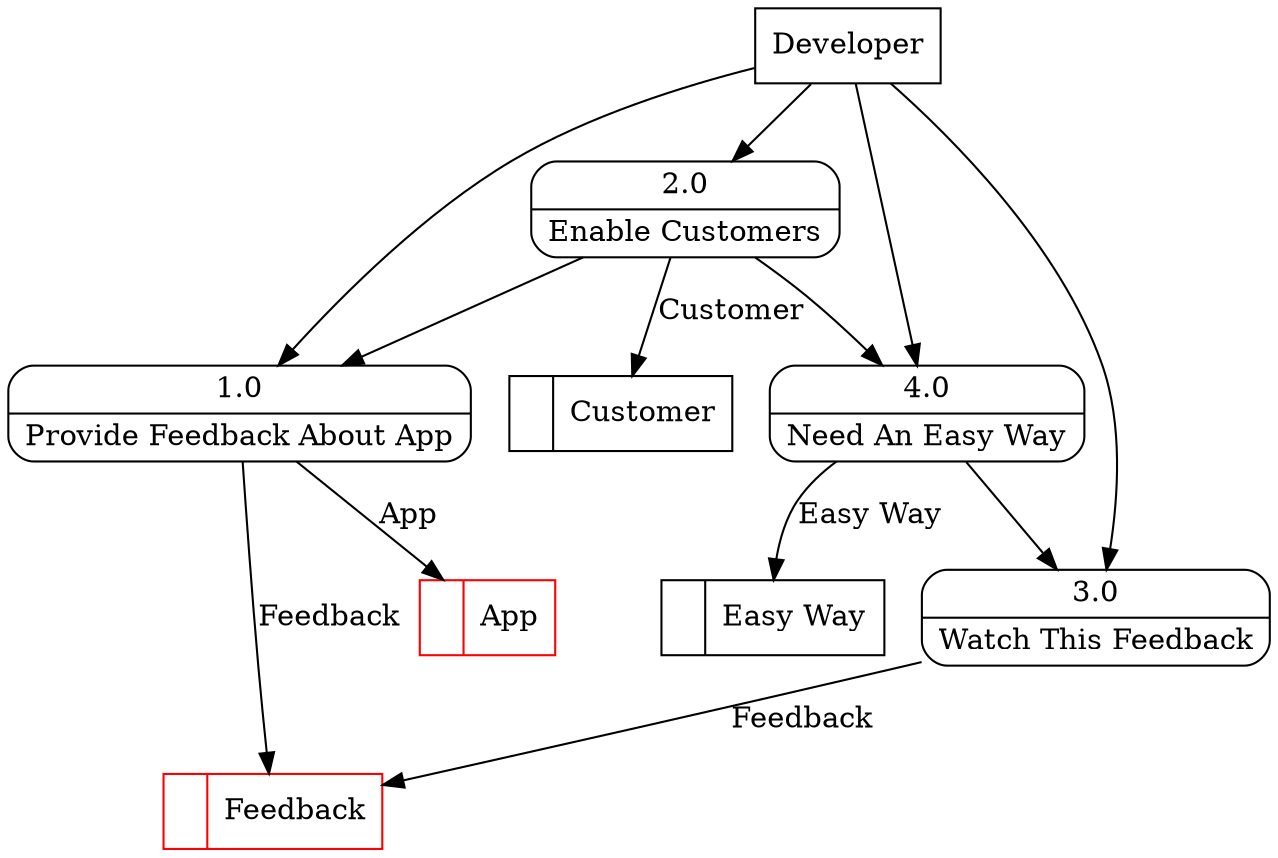 digraph dfd2{ 
node[shape=record]
200 [label="<f0>  |<f1> App " color=red];
201 [label="<f0>  |<f1> Feedback " color=red];
202 [label="<f0>  |<f1> Customer " ];
203 [label="<f0>  |<f1> Easy Way " ];
204 [label="Developer" shape=box];
205 [label="{<f0> 1.0|<f1> Provide Feedback About App }" shape=Mrecord];
206 [label="{<f0> 2.0|<f1> Enable Customers }" shape=Mrecord];
207 [label="{<f0> 3.0|<f1> Watch This Feedback }" shape=Mrecord];
208 [label="{<f0> 4.0|<f1> Need An Easy Way }" shape=Mrecord];
204 -> 205
204 -> 206
204 -> 207
204 -> 208
205 -> 201 [label="Feedback"]
205 -> 200 [label="App"]
206 -> 205
206 -> 208
206 -> 202 [label="Customer"]
207 -> 201 [label="Feedback"]
208 -> 207
208 -> 203 [label="Easy Way"]
}
